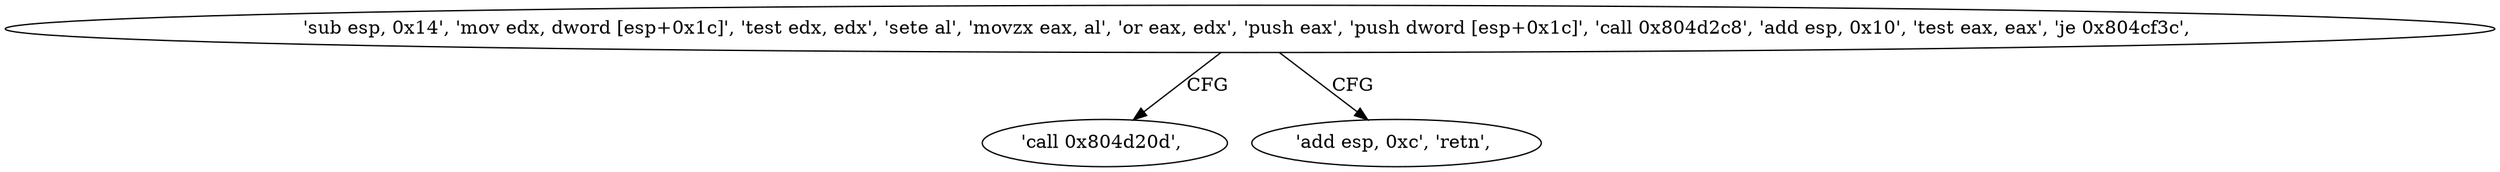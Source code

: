 digraph "func" {
"134532886" [label = "'sub esp, 0x14', 'mov edx, dword [esp+0x1c]', 'test edx, edx', 'sete al', 'movzx eax, al', 'or eax, edx', 'push eax', 'push dword [esp+0x1c]', 'call 0x804d2c8', 'add esp, 0x10', 'test eax, eax', 'je 0x804cf3c', " ]
"134532924" [label = "'call 0x804d20d', " ]
"134532920" [label = "'add esp, 0xc', 'retn', " ]
"134532886" -> "134532924" [ label = "CFG" ]
"134532886" -> "134532920" [ label = "CFG" ]
}
